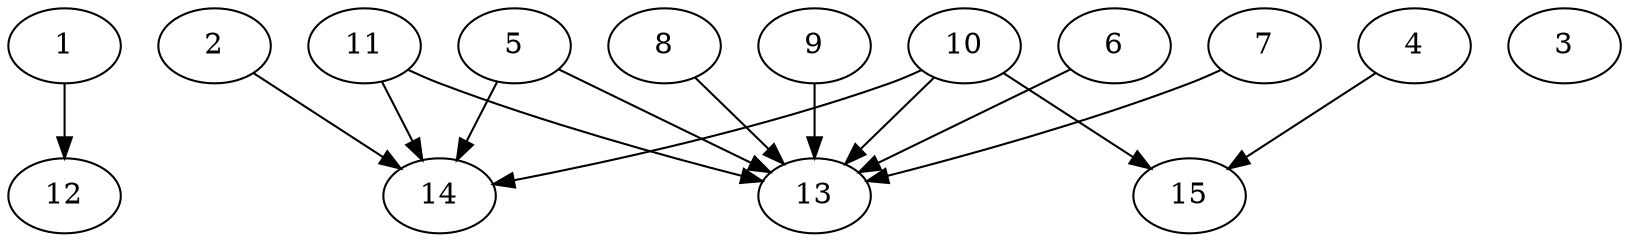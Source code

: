 // DAG automatically generated by daggen at Thu Oct  3 13:59:26 2019
// ./daggen --dot -n 15 --ccr 0.5 --fat 0.9 --regular 0.7 --density 0.7 --mindata 5242880 --maxdata 52428800 
digraph G {
  1 [size="55142400", alpha="0.01", expect_size="27571200"] 
  1 -> 12 [size ="27571200"]
  2 [size="40886272", alpha="0.12", expect_size="20443136"] 
  2 -> 14 [size ="20443136"]
  3 [size="12691456", alpha="0.20", expect_size="6345728"] 
  4 [size="11923456", alpha="0.18", expect_size="5961728"] 
  4 -> 15 [size ="5961728"]
  5 [size="96049152", alpha="0.03", expect_size="48024576"] 
  5 -> 13 [size ="48024576"]
  5 -> 14 [size ="48024576"]
  6 [size="13629440", alpha="0.07", expect_size="6814720"] 
  6 -> 13 [size ="6814720"]
  7 [size="100925440", alpha="0.13", expect_size="50462720"] 
  7 -> 13 [size ="50462720"]
  8 [size="71606272", alpha="0.15", expect_size="35803136"] 
  8 -> 13 [size ="35803136"]
  9 [size="96974848", alpha="0.04", expect_size="48487424"] 
  9 -> 13 [size ="48487424"]
  10 [size="100020224", alpha="0.17", expect_size="50010112"] 
  10 -> 13 [size ="50010112"]
  10 -> 14 [size ="50010112"]
  10 -> 15 [size ="50010112"]
  11 [size="11239424", alpha="0.16", expect_size="5619712"] 
  11 -> 13 [size ="5619712"]
  11 -> 14 [size ="5619712"]
  12 [size="14592000", alpha="0.02", expect_size="7296000"] 
  13 [size="70406144", alpha="0.06", expect_size="35203072"] 
  14 [size="70094848", alpha="0.13", expect_size="35047424"] 
  15 [size="60418048", alpha="0.00", expect_size="30209024"] 
}
